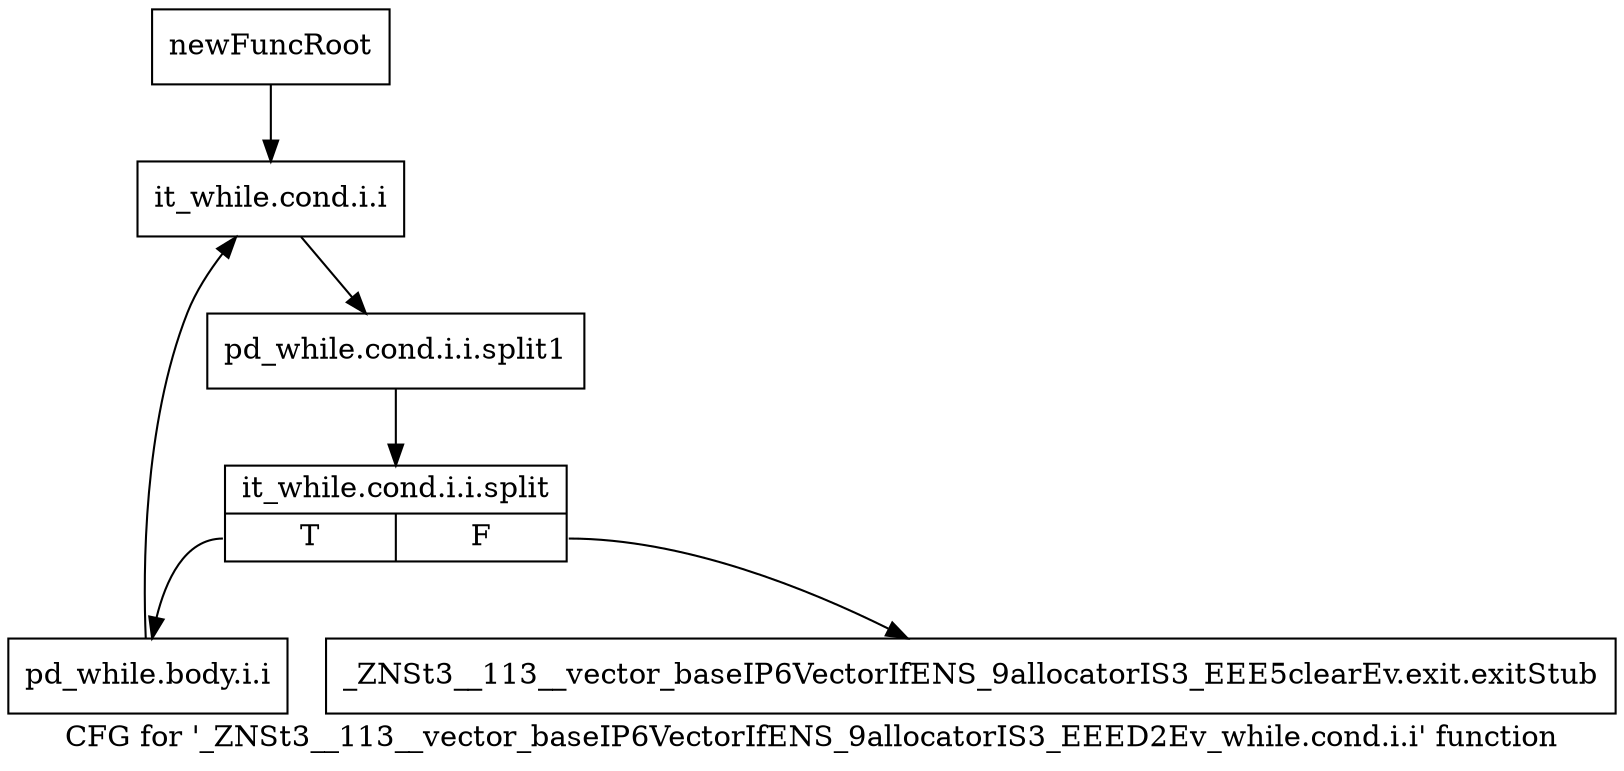 digraph "CFG for '_ZNSt3__113__vector_baseIP6VectorIfENS_9allocatorIS3_EEED2Ev_while.cond.i.i' function" {
	label="CFG for '_ZNSt3__113__vector_baseIP6VectorIfENS_9allocatorIS3_EEED2Ev_while.cond.i.i' function";

	Node0x908f7b0 [shape=record,label="{newFuncRoot}"];
	Node0x908f7b0 -> Node0x908f850;
	Node0x908f800 [shape=record,label="{_ZNSt3__113__vector_baseIP6VectorIfENS_9allocatorIS3_EEE5clearEv.exit.exitStub}"];
	Node0x908f850 [shape=record,label="{it_while.cond.i.i}"];
	Node0x908f850 -> Node0xc39ba30;
	Node0xc39ba30 [shape=record,label="{pd_while.cond.i.i.split1}"];
	Node0xc39ba30 -> Node0x8e801b0;
	Node0x8e801b0 [shape=record,label="{it_while.cond.i.i.split|{<s0>T|<s1>F}}"];
	Node0x8e801b0:s0 -> Node0x908f8a0;
	Node0x8e801b0:s1 -> Node0x908f800;
	Node0x908f8a0 [shape=record,label="{pd_while.body.i.i}"];
	Node0x908f8a0 -> Node0x908f850;
}
